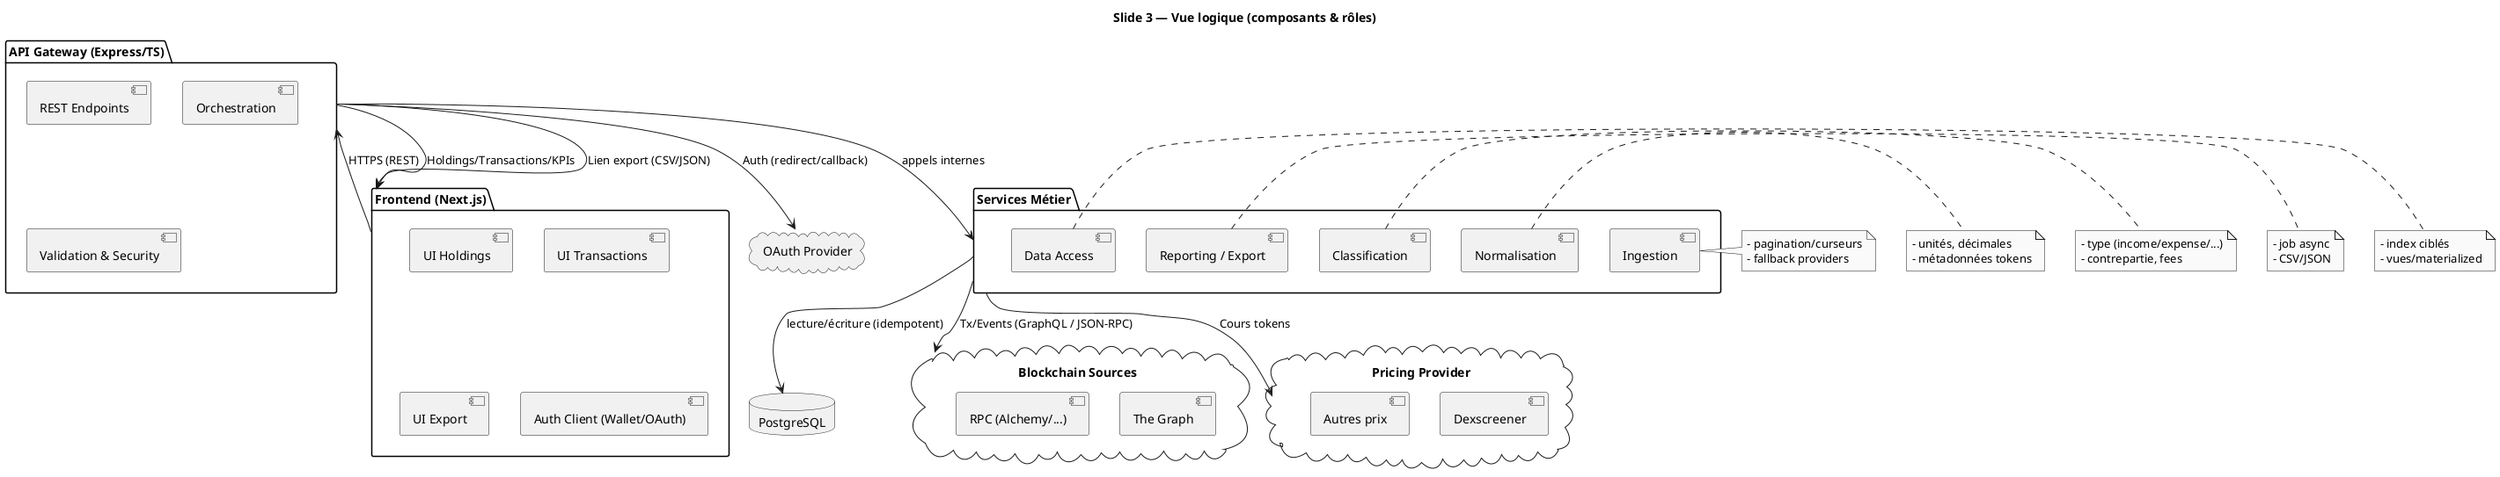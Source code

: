 @startuml
skinparam theme plain
skinparam monochrome true
skinparam shadowing false
skinparam ArrowThickness 1
title Slide 3 — Vue logique (composants & rôles)

package "Frontend (Next.js)" as FE {
  [UI Holdings]
  [UI Transactions]
  [UI Export]
  [Auth Client (Wallet/OAuth)]
}

package "API Gateway (Express/TS)" as API {
  [REST Endpoints]
  [Orchestration]
  [Validation & Security]
}

package "Services Métier" as SVC {
  [Ingestion]
  [Normalisation]
  [Classification]
  [Reporting / Export]
  [Data Access]
}

database "PostgreSQL" as DB
cloud "Blockchain Sources" as CHAIN {
  [The Graph]
  [RPC (Alchemy/...)]
}
cloud "OAuth Provider" as OAUTH
cloud "Pricing Provider" as PRICES {
  [Dexscreener]
  [Autres prix]
}

' --- Flux principaux ---
FE --> API : HTTPS (REST)
API --> SVC : appels internes
SVC --> DB : lecture/écriture (idempotent)

' --- Intégrations externes ---
SVC --> CHAIN : Tx/Events (GraphQL / JSON-RPC)
API --> OAUTH : Auth (redirect/callback)
SVC --> PRICES : Cours tokens

' --- Lectures pour UI ---
API --> FE : Holdings/Transactions/KPIs
API --> FE : Lien export (CSV/JSON)

' --- Détails rôles (notes courtes) ---
note right of Ingestion
- pagination/curseurs
- fallback providers
end note

note right of Normalisation
- unités, décimales
- métadonnées tokens
end note

note right of Classification
- type (income/expense/...)
- contrepartie, fees
end note

note right of "Reporting / Export"
- job async
- CSV/JSON
end note

note right of "Data Access"
- index ciblés
- vues/materialized
end note

@enduml
